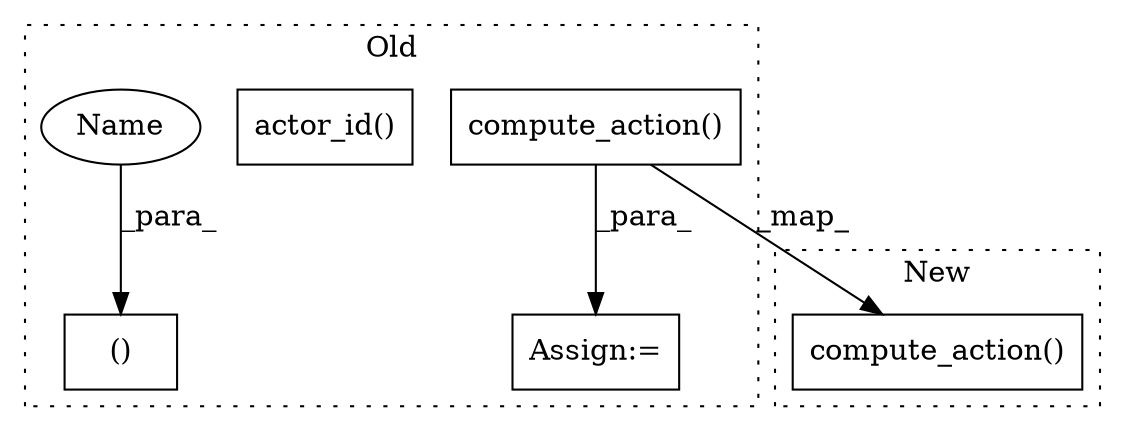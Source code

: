 digraph G {
subgraph cluster0 {
1 [label="compute_action()" a="75" s="819,852" l="22,38" shape="box"];
3 [label="Assign:=" a="68" s="816" l="3" shape="box"];
4 [label="()" a="54" s="770" l="3" shape="box"];
5 [label="actor_id()" a="75" s="776" l="25" shape="box"];
6 [label="Name" a="87" s="772" l="1" shape="ellipse"];
label = "Old";
style="dotted";
}
subgraph cluster1 {
2 [label="compute_action()" a="75" s="770,803" l="22,54" shape="box"];
label = "New";
style="dotted";
}
1 -> 3 [label="_para_"];
1 -> 2 [label="_map_"];
6 -> 4 [label="_para_"];
}